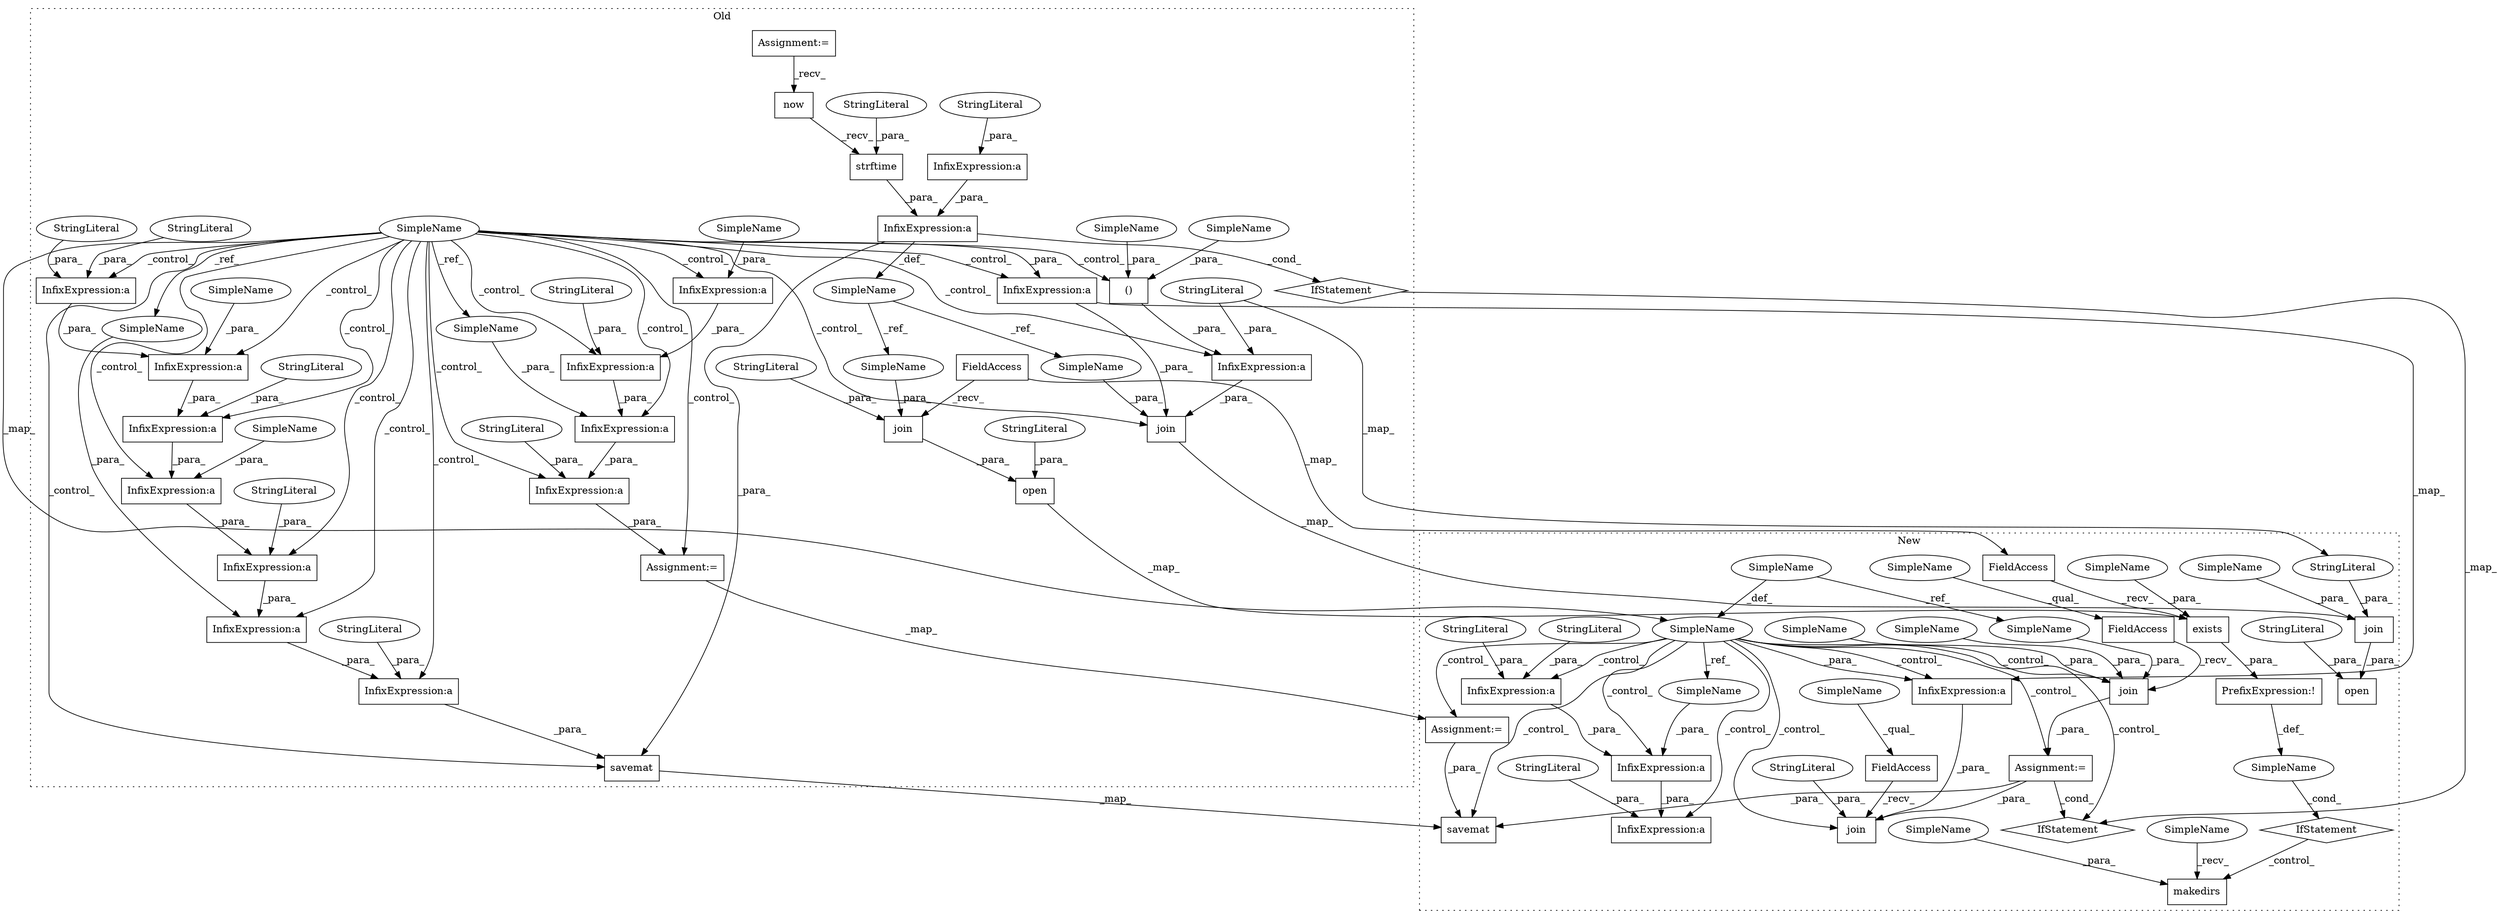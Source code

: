 digraph G {
subgraph cluster0 {
1 [label="strftime" a="32" s="3232,3256" l="9,1" shape="box"];
4 [label="InfixExpression:a" a="27" s="3214" l="3" shape="box"];
5 [label="InfixExpression:a" a="27" s="3207" l="3" shape="box"];
7 [label="open" a="32" s="3447,3492" l="5,1" shape="box"];
8 [label="join" a="32" s="4747,4837" l="5,1" shape="box"];
10 [label="()" a="106" s="4788" l="23" shape="box"];
11 [label="InfixExpression:a" a="27" s="4778" l="10" shape="box"];
13 [label="StringLiteral" a="45" s="4761" l="17" shape="ellipse"];
14 [label="StringLiteral" a="45" s="3210" l="3" shape="ellipse"];
15 [label="StringLiteral" a="45" s="3241" l="15" shape="ellipse"];
16 [label="StringLiteral" a="45" s="3489" l="3" shape="ellipse"];
21 [label="now" a="32" s="3226" l="5" shape="box"];
22 [label="SimpleName" a="42" s="3143" l="8" shape="ellipse"];
23 [label="join" a="32" s="3460,3487" l="5,1" shape="box"];
25 [label="StringLiteral" a="45" s="3474" l="13" shape="ellipse"];
27 [label="InfixExpression:a" a="27" s="4823" l="3" shape="box"];
31 [label="IfStatement" a="25" s="3264,3293" l="4,2" shape="diamond"];
32 [label="Assignment:=" a="7" s="697" l="8" shape="box"];
37 [label="FieldAccess" a="22" s="3452" l="7" shape="box"];
39 [label="InfixExpression:a" a="27" s="5002" l="3" shape="box"];
40 [label="InfixExpression:a" a="27" s="4984" l="3" shape="box"];
41 [label="InfixExpression:a" a="27" s="5190" l="3" shape="box"];
42 [label="InfixExpression:a" a="27" s="4995" l="3" shape="box"];
43 [label="InfixExpression:a" a="27" s="5031" l="3" shape="box"];
44 [label="InfixExpression:a" a="27" s="5016" l="3" shape="box"];
45 [label="InfixExpression:a" a="27" s="5204" l="3" shape="box"];
46 [label="InfixExpression:a" a="27" s="4977" l="3" shape="box"];
47 [label="InfixExpression:a" a="27" s="5009" l="3" shape="box"];
48 [label="InfixExpression:a" a="27" s="5197" l="3" shape="box"];
49 [label="InfixExpression:a" a="27" s="5219" l="3" shape="box"];
50 [label="StringLiteral" a="45" s="5034" l="6" shape="ellipse"];
51 [label="StringLiteral" a="45" s="5200" l="3" shape="ellipse"];
52 [label="StringLiteral" a="45" s="4966" l="11" shape="ellipse"];
53 [label="StringLiteral" a="45" s="5012" l="3" shape="ellipse"];
54 [label="StringLiteral" a="45" s="4998" l="3" shape="ellipse"];
55 [label="StringLiteral" a="45" s="4980" l="3" shape="ellipse"];
56 [label="StringLiteral" a="45" s="5222" l="6" shape="ellipse"];
57 [label="SimpleName" a="42" s="3644" l="11" shape="ellipse"];
62 [label="savemat" a="32" s="5058,5128" l="8,1" shape="box"];
68 [label="Assignment:=" a="7" s="5146" l="1" shape="box"];
71 [label="SimpleName" a="42" s="4987" l="7" shape="ellipse"];
72 [label="SimpleName" a="42" s="4788" l="7" shape="ellipse"];
73 [label="SimpleName" a="42" s="3465" l="8" shape="ellipse"];
74 [label="SimpleName" a="42" s="4752" l="8" shape="ellipse"];
75 [label="SimpleName" a="42" s="5207" l="11" shape="ellipse"];
76 [label="SimpleName" a="42" s="5019" l="11" shape="ellipse"];
77 [label="SimpleName" a="42" s="4808" l="3" shape="ellipse"];
78 [label="SimpleName" a="42" s="5193" l="3" shape="ellipse"];
79 [label="SimpleName" a="42" s="5005" l="3" shape="ellipse"];
label = "Old";
style="dotted";
}
subgraph cluster1 {
2 [label="makedirs" a="32" s="3259,3281" l="9,1" shape="box"];
3 [label="PrefixExpression:!" a="38" s="3216" l="1" shape="box"];
6 [label="exists" a="32" s="3225,3245" l="7,1" shape="box"];
9 [label="join" a="32" s="3418,3450" l="5,1" shape="box"];
12 [label="StringLiteral" a="45" s="3437" l="13" shape="ellipse"];
17 [label="FieldAccess" a="22" s="3843" l="7" shape="box"];
18 [label="SimpleName" a="42" s="" l="" shape="ellipse"];
19 [label="IfStatement" a="25" s="3212,3246" l="4,2" shape="diamond"];
20 [label="FieldAccess" a="22" s="4836" l="7" shape="box"];
24 [label="join" a="32" s="4844,4894" l="5,1" shape="box"];
26 [label="StringLiteral" a="45" s="4858" l="11" shape="ellipse"];
28 [label="InfixExpression:a" a="27" s="4880" l="3" shape="box"];
29 [label="join" a="32" s="3851,3881" l="5,1" shape="box"];
30 [label="IfStatement" a="25" s="3890,3919" l="4,2" shape="diamond"];
33 [label="Assignment:=" a="7" s="3842" l="1" shape="box"];
34 [label="open" a="32" s="3405,3455" l="5,1" shape="box"];
35 [label="StringLiteral" a="45" s="3452" l="3" shape="ellipse"];
36 [label="FieldAccess" a="22" s="3217" l="7" shape="box"];
38 [label="SimpleName" a="42" s="3592" l="3" shape="ellipse"];
58 [label="SimpleName" a="42" s="3607" l="11" shape="ellipse"];
59 [label="InfixExpression:a" a="27" s="5193" l="3" shape="box"];
60 [label="InfixExpression:a" a="27" s="5215" l="3" shape="box"];
61 [label="InfixExpression:a" a="27" s="5200" l="3" shape="box"];
63 [label="savemat" a="32" s="5079,5149" l="8,1" shape="box"];
64 [label="StringLiteral" a="45" s="5171" l="22" shape="ellipse"];
65 [label="StringLiteral" a="45" s="5196" l="3" shape="ellipse"];
66 [label="StringLiteral" a="45" s="5218" l="6" shape="ellipse"];
67 [label="Assignment:=" a="7" s="5015" l="1" shape="box"];
69 [label="SimpleName" a="42" s="5203" l="11" shape="ellipse"];
70 [label="SimpleName" a="42" s="3878" l="3" shape="ellipse"];
80 [label="SimpleName" a="42" s="4836" l="2" shape="ellipse"];
81 [label="SimpleName" a="42" s="3843" l="2" shape="ellipse"];
82 [label="SimpleName" a="42" s="3256" l="2" shape="ellipse"];
83 [label="SimpleName" a="42" s="3870" l="7" shape="ellipse"];
84 [label="SimpleName" a="42" s="3232" l="13" shape="ellipse"];
85 [label="SimpleName" a="42" s="3423" l="13" shape="ellipse"];
86 [label="SimpleName" a="42" s="3268" l="13" shape="ellipse"];
87 [label="SimpleName" a="42" s="3856" l="13" shape="ellipse"];
label = "New";
style="dotted";
}
1 -> 4 [label="_para_"];
3 -> 18 [label="_def_"];
4 -> 31 [label="_cond_"];
4 -> 22 [label="_def_"];
4 -> 62 [label="_para_"];
5 -> 4 [label="_para_"];
6 -> 3 [label="_para_"];
7 -> 6 [label="_map_"];
8 -> 9 [label="_map_"];
9 -> 34 [label="_para_"];
10 -> 11 [label="_para_"];
11 -> 8 [label="_para_"];
12 -> 9 [label="_para_"];
13 -> 12 [label="_map_"];
13 -> 11 [label="_para_"];
14 -> 5 [label="_para_"];
15 -> 1 [label="_para_"];
16 -> 7 [label="_para_"];
17 -> 29 [label="_recv_"];
18 -> 19 [label="_cond_"];
19 -> 2 [label="_control_"];
20 -> 24 [label="_recv_"];
21 -> 1 [label="_recv_"];
22 -> 74 [label="_ref_"];
22 -> 73 [label="_ref_"];
23 -> 7 [label="_para_"];
25 -> 23 [label="_para_"];
26 -> 24 [label="_para_"];
27 -> 28 [label="_map_"];
27 -> 8 [label="_para_"];
28 -> 24 [label="_para_"];
29 -> 33 [label="_para_"];
31 -> 30 [label="_map_"];
32 -> 21 [label="_recv_"];
33 -> 30 [label="_cond_"];
33 -> 63 [label="_para_"];
33 -> 24 [label="_para_"];
35 -> 34 [label="_para_"];
36 -> 6 [label="_recv_"];
37 -> 36 [label="_map_"];
37 -> 23 [label="_recv_"];
38 -> 70 [label="_ref_"];
38 -> 58 [label="_def_"];
39 -> 47 [label="_para_"];
40 -> 42 [label="_para_"];
41 -> 48 [label="_para_"];
42 -> 39 [label="_para_"];
43 -> 62 [label="_para_"];
44 -> 43 [label="_para_"];
45 -> 49 [label="_para_"];
46 -> 40 [label="_para_"];
47 -> 44 [label="_para_"];
48 -> 45 [label="_para_"];
49 -> 68 [label="_para_"];
50 -> 43 [label="_para_"];
51 -> 48 [label="_para_"];
52 -> 46 [label="_para_"];
53 -> 47 [label="_para_"];
54 -> 42 [label="_para_"];
55 -> 46 [label="_para_"];
56 -> 49 [label="_para_"];
57 -> 47 [label="_control_"];
57 -> 41 [label="_control_"];
57 -> 62 [label="_control_"];
57 -> 68 [label="_control_"];
57 -> 10 [label="_control_"];
57 -> 58 [label="_map_"];
57 -> 8 [label="_control_"];
57 -> 75 [label="_ref_"];
57 -> 27 [label="_para_"];
57 -> 39 [label="_control_"];
57 -> 46 [label="_control_"];
57 -> 43 [label="_control_"];
57 -> 48 [label="_control_"];
57 -> 76 [label="_ref_"];
57 -> 45 [label="_control_"];
57 -> 11 [label="_control_"];
57 -> 27 [label="_control_"];
57 -> 40 [label="_control_"];
57 -> 49 [label="_control_"];
57 -> 44 [label="_control_"];
57 -> 42 [label="_control_"];
58 -> 28 [label="_control_"];
58 -> 63 [label="_control_"];
58 -> 29 [label="_control_"];
58 -> 60 [label="_control_"];
58 -> 24 [label="_control_"];
58 -> 67 [label="_control_"];
58 -> 28 [label="_para_"];
58 -> 59 [label="_control_"];
58 -> 30 [label="_control_"];
58 -> 33 [label="_control_"];
58 -> 61 [label="_control_"];
58 -> 69 [label="_ref_"];
59 -> 61 [label="_para_"];
61 -> 60 [label="_para_"];
62 -> 63 [label="_map_"];
64 -> 59 [label="_para_"];
65 -> 59 [label="_para_"];
66 -> 60 [label="_para_"];
67 -> 63 [label="_para_"];
68 -> 67 [label="_map_"];
69 -> 61 [label="_para_"];
70 -> 29 [label="_para_"];
71 -> 40 [label="_para_"];
72 -> 10 [label="_para_"];
73 -> 23 [label="_para_"];
74 -> 8 [label="_para_"];
75 -> 45 [label="_para_"];
76 -> 44 [label="_para_"];
77 -> 10 [label="_para_"];
78 -> 41 [label="_para_"];
79 -> 39 [label="_para_"];
80 -> 20 [label="_qual_"];
81 -> 17 [label="_qual_"];
82 -> 2 [label="_recv_"];
83 -> 29 [label="_para_"];
84 -> 6 [label="_para_"];
85 -> 9 [label="_para_"];
86 -> 2 [label="_para_"];
87 -> 29 [label="_para_"];
}